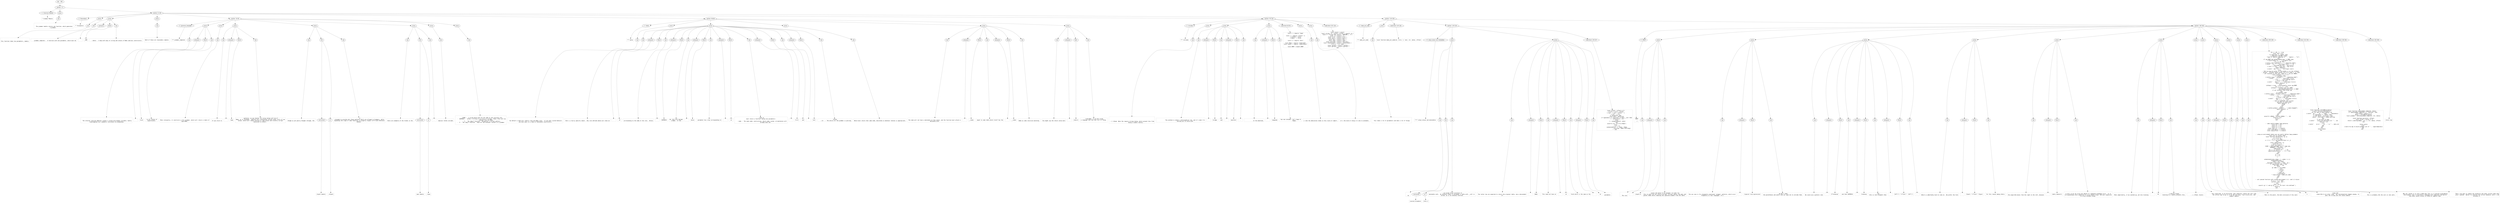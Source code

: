 digraph hierarchy {

node [fontname=Helvetica]
edge [style=dashed]

doc_0 [label="doc - 365"]


doc_0 -> { section_1}
{rank=same; section_1}

section_1 [label="section: 1-5"]


section_1 -> { header_2 prose_3 section_4}
{rank=same; header_2 prose_3 section_4}

header_2 [label="1 : Grammar Module"]

prose_3 [label="prose"]

section_4 [label="section: 6-118"]


header_2 -> leaf_5
leaf_5  [color=Gray,shape=rectangle,fontname=Inconsolata,label="* Grammar Module"]
prose_3 -> { raw_6}
{rank=same; raw_6}

raw_6 [label="raw"]


raw_6 -> leaf_7
leaf_7  [color=Gray,shape=rectangle,fontname=Inconsolata,label="

  The grammar module returns one function, which generates
a grammar. 
"]
section_4 -> { header_8 prose_9 prose_10 prose_11 section_12 section_13 section_14 section_15}
{rank=same; header_8 prose_9 prose_10 prose_11 section_12 section_13 section_14 section_15}

header_8 [label="2 : Parameters"]

prose_9 [label="prose"]

prose_10 [label="prose"]

prose_11 [label="prose"]

section_12 [label="section: 16-45"]

section_13 [label="section: 46-69"]

section_14 [label="section: 70-118"]

section_15 [label="section: 119-159"]


header_8 -> leaf_16
leaf_16  [color=Gray,shape=rectangle,fontname=Inconsolata,label="** Parameters"]
prose_9 -> { raw_17}
{rank=same; raw_17}

raw_17 [label="raw"]


raw_17 -> leaf_18
leaf_18  [color=Gray,shape=rectangle,fontname=Inconsolata,label="

This function takes two parameters, namely:
"]
prose_10 -> { raw_19 prespace_20 literal_21 raw_22}
{rank=same; raw_19 prespace_20 literal_21 raw_22}

raw_19 [label="raw"]

prespace_20 [label="prespace"]

literal_21 [label="literal"]

raw_22 [label="raw"]


raw_19 -> leaf_23
leaf_23  [color=Gray,shape=rectangle,fontname=Inconsolata,label="
  - grammar_template :  A function with one parameter, which must be"]
prespace_20 -> leaf_24
leaf_24  [color=Gray,shape=rectangle,fontname=Inconsolata,label=" "]
literal_21 -> leaf_25
leaf_25  [color=Gray,shape=rectangle,fontname=Inconsolata,label="_ENV"]
raw_22 -> leaf_26
leaf_26  [color=Gray,shape=rectangle,fontname=Inconsolata,label=".
  - metas :  A map with keys of string and values of Node subclass constructors.
"]
prose_11 -> { raw_27}
{rank=same; raw_27}

raw_27 [label="raw"]


raw_27 -> leaf_28
leaf_28  [color=Gray,shape=rectangle,fontname=Inconsolata,label="
Both of these are reasonably complex.

"]
section_12 -> { header_29 prose_30 prose_31 prose_32 prose_33 prose_34 prose_35 prose_36}
{rank=same; header_29 prose_30 prose_31 prose_32 prose_33 prose_34 prose_35 prose_36}

header_29 [label="3 : grammar_template"]

prose_30 [label="prose"]

prose_31 [label="prose"]

prose_32 [label="prose"]

prose_33 [label="prose"]

prose_34 [label="prose"]

prose_35 [label="prose"]

prose_36 [label="prose"]


header_29 -> leaf_37
leaf_37  [color=Gray,shape=rectangle,fontname=Inconsolata,label="*** grammar_template"]
prose_30 -> { raw_38 prespace_39 literal_40 raw_41}
{rank=same; raw_38 prespace_39 literal_40 raw_41}

raw_38 [label="raw"]

prespace_39 [label="prespace"]

literal_40 [label="literal"]

raw_41 [label="raw"]


raw_38 -> leaf_42
leaf_42  [color=Gray,shape=rectangle,fontname=Inconsolata,label="

  The internal function @define creates a custom environment variable, neatly
sidestepping lua's pedantic insistance on prepending"]
prespace_39 -> leaf_43
leaf_43  [color=Gray,shape=rectangle,fontname=Inconsolata,label=" "]
literal_40 -> leaf_44
leaf_44  [color=Gray,shape=rectangle,fontname=Inconsolata,label="local"]
raw_41 -> leaf_45
leaf_45  [color=Gray,shape=rectangle,fontname=Inconsolata,label=" to all values of 
significance. 
"]
prose_31 -> { raw_46}
{rank=same; raw_46}

raw_46 [label="raw"]


raw_46 -> leaf_47
leaf_47  [color=Gray,shape=rectangle,fontname=Inconsolata,label="
More relevantly, it constructs a full grammar, which will return a table of
type Node. 
"]
prose_32 -> { raw_48 prespace_49 literal_50 raw_51}
{rank=same; raw_48 prespace_49 literal_50 raw_51}

raw_48 [label="raw"]

prespace_49 [label="prespace"]

literal_50 [label="literal"]

raw_51 [label="raw"]


raw_48 -> leaf_52
leaf_52  [color=Gray,shape=rectangle,fontname=Inconsolata,label="
If you stick to"]
prespace_49 -> leaf_53
leaf_53  [color=Gray,shape=rectangle,fontname=Inconsolata,label=" "]
literal_50 -> leaf_54
leaf_54  [color=Gray,shape=rectangle,fontname=Inconsolata,label="lpeg"]
raw_51 -> leaf_55
leaf_55  [color=Gray,shape=rectangle,fontname=Inconsolata,label=" patterns, as you should, all array values will be of
Node, as is intended.  Captures will interpolate various other sorts of Lua
values, which will induce halting in some places and silently corrupt
execution in others. 
"]
prose_33 -> { raw_56 link_57 raw_58}
{rank=same; raw_56 link_57 raw_58}

raw_56 [label="raw"]

link_57 [label="link"]

raw_58 [label="raw"]


raw_56 -> leaf_59
leaf_59  [color=Gray,shape=rectangle,fontname=Inconsolata,label="
Though as yet poorly thought through, the "]
link_57 -> { anchortext_60 url_61}
{rank=same; anchortext_60 url_61}

anchortext_60 [label="anchortext"]

url_61 [label="url"]


anchortext_60 -> leaf_62
leaf_62  [color=Gray,shape=rectangle,fontname=Inconsolata,label="elpatt module"]
url_61 -> leaf_63
leaf_63  [color=Gray,shape=rectangle,fontname=Inconsolata,label="./elpatt"]
raw_58 -> leaf_64
leaf_64  [color=Gray,shape=rectangle,fontname=Inconsolata,label=" is
intended to provide only those patterns which are allowed in Grammars, while
expanding the scope of some favorites to properly respect utf-8 and otherwise
behave. 
"]
prose_34 -> { raw_65 link_66 raw_67}
{rank=same; raw_65 link_66 raw_67}

raw_65 [label="raw"]

link_66 [label="link"]

raw_67 [label="raw"]


raw_65 -> leaf_68
leaf_68  [color=Gray,shape=rectangle,fontname=Inconsolata,label="
There are examples of the format in the "]
link_66 -> { anchortext_69 url_70}
{rank=same; anchortext_69 url_70}

anchortext_69 [label="anchortext"]

url_70 [label="url"]


anchortext_69 -> leaf_71
leaf_71  [color=Gray,shape=rectangle,fontname=Inconsolata,label="spec module"]
url_70 -> leaf_72
leaf_72  [color=Gray,shape=rectangle,fontname=Inconsolata,label="./spec"]
raw_67 -> leaf_73
leaf_73  [color=Gray,shape=rectangle,fontname=Inconsolata,label=".
"]
prose_35 -> { raw_74}
{rank=same; raw_74}

raw_74 [label="raw"]


raw_74 -> leaf_75
leaf_75  [color=Gray,shape=rectangle,fontname=Inconsolata,label="
Special fields include:
"]
prose_36 -> { raw_76}
{rank=same; raw_76}

raw_76 [label="raw"]


raw_76 -> leaf_77
leaf_77  [color=Gray,shape=rectangle,fontname=Inconsolata,label="
  -  START :  a string which must be the same as the starting rule.
  -  SUPPRESS :  either a string or an array of strings. These rules will be
                 removed from the Node. 
  -  P :  The lpeg P function.  Recognizes a certain pattern.
  -  V :  The lpeg V function.  Used for non-terminal rvalues in a grammar. 

"]
section_13 -> { header_78 prose_79 prose_80 prose_81 prose_82 prose_83}
{rank=same; header_78 prose_79 prose_80 prose_81 prose_82 prose_83}

header_78 [label="3 : metas"]

prose_79 [label="prose"]

prose_80 [label="prose"]

prose_81 [label="prose"]

prose_82 [label="prose"]

prose_83 [label="prose"]


header_78 -> leaf_84
leaf_84  [color=Gray,shape=rectangle,fontname=Inconsolata,label="*** metas"]
prose_79 -> { raw_85}
{rank=same; raw_85}

raw_85 [label="raw"]


raw_85 -> leaf_86
leaf_86  [color=Gray,shape=rectangle,fontname=Inconsolata,label="

  By default a node will inherit from the Node class.  If you want custom behavior,
you must pass in a table of metatable constructors.
"]
prose_80 -> { raw_87 prespace_88 literal_89 raw_90 prespace_91 literal_92 raw_93 prespace_94 literal_95 raw_96 prespace_97 literal_98 raw_99 prespace_100 literal_101 raw_102 prespace_103 literal_104 raw_105}
{rank=same; raw_87 prespace_88 literal_89 raw_90 prespace_91 literal_92 raw_93 prespace_94 literal_95 raw_96 prespace_97 literal_98 raw_99 prespace_100 literal_101 raw_102 prespace_103 literal_104 raw_105}

raw_87 [label="raw"]

prespace_88 [label="prespace"]

literal_89 [label="literal"]

raw_90 [label="raw"]

prespace_91 [label="prespace"]

literal_92 [label="literal"]

raw_93 [label="raw"]

prespace_94 [label="prespace"]

literal_95 [label="literal"]

raw_96 [label="raw"]

prespace_97 [label="prespace"]

literal_98 [label="literal"]

raw_99 [label="raw"]

prespace_100 [label="prespace"]

literal_101 [label="literal"]

raw_102 [label="raw"]

prespace_103 [label="prespace"]

literal_104 [label="literal"]

raw_105 [label="raw"]


raw_87 -> leaf_106
leaf_106  [color=Gray,shape=rectangle,fontname=Inconsolata,label="
That's a fairly specific beast.  Any rule defined above will have an"]
prespace_88 -> leaf_107
leaf_107  [color=Gray,shape=rectangle,fontname=Inconsolata,label=" "]
literal_89 -> leaf_108
leaf_108  [color=Gray,shape=rectangle,fontname=Inconsolata,label="id"]
raw_90 -> leaf_109
leaf_109  [color=Gray,shape=rectangle,fontname=Inconsolata,label="
corresonding to the name of the rule.  Unless"]
prespace_91 -> leaf_110
leaf_110  [color=Gray,shape=rectangle,fontname=Inconsolata,label=" "]
literal_92 -> leaf_111
leaf_111  [color=Gray,shape=rectangle,fontname=Inconsolata,label="SUPPRESS"]
raw_93 -> leaf_112
leaf_112  [color=Gray,shape=rectangle,fontname=Inconsolata,label="ed, this will become
a Node.  If the"]
prespace_94 -> leaf_113
leaf_113  [color=Gray,shape=rectangle,fontname=Inconsolata,label=" "]
literal_95 -> leaf_114
leaf_114  [color=Gray,shape=rectangle,fontname=Inconsolata,label="metas"]
raw_96 -> leaf_115
leaf_115  [color=Gray,shape=rectangle,fontname=Inconsolata,label=" parameter has a key corresponding to"]
prespace_97 -> leaf_116
leaf_116  [color=Gray,shape=rectangle,fontname=Inconsolata,label=" "]
literal_98 -> leaf_117
leaf_117  [color=Gray,shape=rectangle,fontname=Inconsolata,label="id"]
raw_99 -> leaf_118
leaf_118  [color=Gray,shape=rectangle,fontname=Inconsolata,label=", then it
must return a function taking two parameters:
   
   - node :  The node under construction, which under normal circumstances will
             already have the"]
prespace_100 -> leaf_119
leaf_119  [color=Gray,shape=rectangle,fontname=Inconsolata,label=" "]
literal_101 -> leaf_120
leaf_120  [color=Gray,shape=rectangle,fontname=Inconsolata,label="first"]
raw_102 -> leaf_121
leaf_121  [color=Gray,shape=rectangle,fontname=Inconsolata,label=" and"]
prespace_103 -> leaf_122
leaf_122  [color=Gray,shape=rectangle,fontname=Inconsolata,label=" "]
literal_104 -> leaf_123
leaf_123  [color=Gray,shape=rectangle,fontname=Inconsolata,label="last"]
raw_105 -> leaf_124
leaf_124  [color=Gray,shape=rectangle,fontname=Inconsolata,label=" fields.
   - str  :  The entire str the grammar is parsing.
"]
prose_81 -> { raw_125}
{rank=same; raw_125}

raw_125 [label="raw"]


raw_125 -> leaf_126
leaf_126  [color=Gray,shape=rectangle,fontname=Inconsolata,label="
Which must return that same node, decorated in whatever fashion is appropriate.
"]
prose_82 -> { raw_127 prespace_128 literal_129 raw_130 prespace_131 literal_132 raw_133}
{rank=same; raw_127 prespace_128 literal_129 raw_130 prespace_131 literal_132 raw_133}

raw_127 [label="raw"]

prespace_128 [label="prespace"]

literal_129 [label="literal"]

raw_130 [label="raw"]

prespace_131 [label="prespace"]

literal_132 [label="literal"]

raw_133 [label="raw"]


raw_127 -> leaf_134
leaf_134  [color=Gray,shape=rectangle,fontname=Inconsolata,label="
The node will not have a metatable at this point, and the function must attach a
metatable with"]
prespace_128 -> leaf_135
leaf_135  [color=Gray,shape=rectangle,fontname=Inconsolata,label=" "]
literal_129 -> leaf_136
leaf_136  [color=Gray,shape=rectangle,fontname=Inconsolata,label="__index"]
raw_130 -> leaf_137
leaf_137  [color=Gray,shape=rectangle,fontname=Inconsolata,label=" equal to some table which itself has the"]
prespace_131 -> leaf_138
leaf_138  [color=Gray,shape=rectangle,fontname=Inconsolata,label=" "]
literal_132 -> leaf_139
leaf_139  [color=Gray,shape=rectangle,fontname=Inconsolata,label="__index"]
raw_133 -> leaf_140
leaf_140  [color=Gray,shape=rectangle,fontname=Inconsolata,label="
Node as some recursive backstop.
"]
prose_83 -> { raw_141 prespace_142 italic_143 raw_144}
{rank=same; raw_141 prespace_142 italic_143 raw_144}

raw_141 [label="raw"]

prespace_142 [label="prespace"]

italic_143 [label="italic"]

raw_144 [label="raw"]


raw_141 -> leaf_145
leaf_145  [color=Gray,shape=rectangle,fontname=Inconsolata,label="
You might say the return value must"]
prespace_142 -> leaf_146
leaf_146  [color=Gray,shape=rectangle,fontname=Inconsolata,label=" "]
italic_143 -> leaf_147
leaf_147  [color=Gray,shape=rectangle,fontname=Inconsolata,label="inherit"]
raw_144 -> leaf_148
leaf_148  [color=Gray,shape=rectangle,fontname=Inconsolata,label=" from Node, if we were using
a language that did that sort of thing. 

"]
section_14 -> { header_149 prose_150 prose_151 prose_152 codeblock_153 prose_154 prose_155 codeblock_156}
{rank=same; header_149 prose_150 prose_151 prose_152 codeblock_153 prose_154 prose_155 codeblock_156}

header_149 [label="3 : includes"]

prose_150 [label="prose"]

prose_151 [label="prose"]

prose_152 [label="prose"]

codeblock_153 [label="code block 82-95"]

prose_154 [label="prose"]

prose_155 [label="prose"]

codeblock_156 [label="code block 101-116"]


header_149 -> leaf_157
leaf_157  [color=Gray,shape=rectangle,fontname=Inconsolata,label="*** includes"]
prose_150 -> { raw_158}
{rank=same; raw_158}

raw_158 [label="raw"]


raw_158 -> leaf_159
leaf_159  [color=Gray,shape=rectangle,fontname=Inconsolata,label="


- [ ] #todo  Note the require strings below, which prevent this from
             being a usable library. 
"]
prose_151 -> { raw_160 prespace_161 literal_162 raw_163 prespace_164 literal_165 raw_166}
{rank=same; raw_160 prespace_161 literal_162 raw_163 prespace_164 literal_165 raw_166}

raw_160 [label="raw"]

prespace_161 [label="prespace"]

literal_162 [label="literal"]

raw_163 [label="raw"]

prespace_164 [label="prespace"]

literal_165 [label="literal"]

raw_166 [label="raw"]


raw_160 -> leaf_167
leaf_167  [color=Gray,shape=rectangle,fontname=Inconsolata,label="
             The problem is almost a philosophical one, and it's what I'm
             setting out to solve with"]
prespace_161 -> leaf_168
leaf_168  [color=Gray,shape=rectangle,fontname=Inconsolata,label=" "]
literal_162 -> leaf_169
leaf_169  [color=Gray,shape=rectangle,fontname=Inconsolata,label="bridge"]
raw_163 -> leaf_170
leaf_170  [color=Gray,shape=rectangle,fontname=Inconsolata,label=" and"]
prespace_164 -> leaf_171
leaf_171  [color=Gray,shape=rectangle,fontname=Inconsolata,label=" "]
literal_165 -> leaf_172
leaf_172  [color=Gray,shape=rectangle,fontname=Inconsolata,label="manifest"]
raw_166 -> leaf_173
leaf_173  [color=Gray,shape=rectangle,fontname=Inconsolata,label=". 
"]
prose_152 -> { raw_174 prespace_175 literal_176 raw_177}
{rank=same; raw_174 prespace_175 literal_176 raw_177}

raw_174 [label="raw"]

prespace_175 [label="prespace"]

literal_176 [label="literal"]

raw_177 [label="raw"]


raw_174 -> leaf_178
leaf_178  [color=Gray,shape=rectangle,fontname=Inconsolata,label="
             In the meantime,"]
prespace_175 -> leaf_179
leaf_179  [color=Gray,shape=rectangle,fontname=Inconsolata,label=" "]
literal_176 -> leaf_180
leaf_180  [color=Gray,shape=rectangle,fontname=Inconsolata,label="lpegnode"]
raw_177 -> leaf_181
leaf_181  [color=Gray,shape=rectangle,fontname=Inconsolata,label=" has one consumer. Let's keep it
             happy. 
"]
codeblock_153 -> leaf_182
leaf_182  [color=Gray,shape=rectangle,fontname=Inconsolata,label="local L = require \"lpeg\"

local s = require \"status\" ()
s.verbose = false
s.angry   = false

local a = require \"ansi\"

local Node = require \"node/node\"
local elpatt = require \"node/elpatt\"

local DROP = elpatt.DROP"]
prose_154 -> { raw_183}
{rank=same; raw_183}

raw_183 [label="raw"]


raw_183 -> leaf_184
leaf_184  [color=Gray,shape=rectangle,fontname=Inconsolata,label="
I like the dedication shown in this style of import.
"]
prose_155 -> { raw_185}
{rank=same; raw_185}

raw_185 [label="raw"]


raw_185 -> leaf_186
leaf_186  [color=Gray,shape=rectangle,fontname=Inconsolata,label="
It's the kind of thing I'd like to automate. 
"]
codeblock_156 -> leaf_187
leaf_187  [color=Gray,shape=rectangle,fontname=Inconsolata,label="local assert = assert
local string, io = assert( string ), assert( io )
local V = string.sub( assert( _VERSION ), -4 )
local _G = assert( _G )
local error = assert( error )
local pairs = assert( pairs )
local next = assert( next )
local type = assert( type )
local tostring = assert( tostring )
local setmetatable = assert( setmetatable )
if V == \" 5.1\" then
   local setfenv = assert( setfenv )
   local getfenv = assert( getfenv )
end"]
section_15 -> { header_188 prose_189 codeblock_190 section_191 section_192}
{rank=same; header_188 prose_189 codeblock_190 section_191 section_192}

header_188 [label="3 : make_ast_node"]

prose_189 [label="prose"]

codeblock_190 [label="code block 124-126"]

section_191 [label="section: 129-159"]

section_192 [label="section: 160-365"]


header_188 -> leaf_193
leaf_193  [color=Gray,shape=rectangle,fontname=Inconsolata,label="*** make_ast_node"]
prose_189 -> { raw_194}
{rank=same; raw_194}

raw_194 [label="raw"]


raw_194 -> leaf_195
leaf_195  [color=Gray,shape=rectangle,fontname=Inconsolata,label="

  This takes a lot of parameters and does a lot of things. 

"]
codeblock_190 -> leaf_196
leaf_196  [color=Gray,shape=rectangle,fontname=Inconsolata,label="local function make_ast_node(id, first, t, last, str, metas, offset)"]
section_191 -> { header_197 prose_198 prose_199 codeblock_200}
{rank=same; header_197 prose_198 prose_199 codeblock_200}

header_197 [label="4 : setup values and metatables"]

prose_198 [label="prose"]

prose_199 [label="prose"]

codeblock_200 [label="code block 139-157"]


header_197 -> leaf_201
leaf_201  [color=Gray,shape=rectangle,fontname=Inconsolata,label="**** setup values and metatables"]
prose_198 -> { raw_202 link_203 raw_204}
{rank=same; raw_202 link_203 raw_204}

raw_202 [label="raw"]

link_203 [label="link"]

raw_204 [label="raw"]


raw_202 -> leaf_205
leaf_205  [color=Gray,shape=rectangle,fontname=Inconsolata,label="

  As "]
link_203 -> { anchortext_206 url_207}
{rank=same; anchortext_206 url_207}

anchortext_206 [label="anchortext"]

url_207 [label="url"]


anchortext_206 -> leaf_208
leaf_208  [color=Gray,shape=rectangle,fontname=Inconsolata,label="covered elsewhere"]
url_207 -> leaf_209
leaf_209  [color=Gray,shape=rectangle,fontname=Inconsolata,label="httk://"]
raw_204 -> leaf_210
leaf_210  [color=Gray,shape=rectangle,fontname=Inconsolata,label=", we accept three varieties of
metatable verb.  An ordinary table is assigned; a table with __call is 
called, as is an ordinary function.
"]
prose_199 -> { raw_211 prespace_212 literal_213 raw_214 prespace_215 literal_216 raw_217 prespace_218 literal_219 raw_220}
{rank=same; raw_211 prespace_212 literal_213 raw_214 prespace_215 literal_216 raw_217 prespace_218 literal_219 raw_220}

raw_211 [label="raw"]

prespace_212 [label="prespace"]

literal_213 [label="literal"]

raw_214 [label="raw"]

prespace_215 [label="prespace"]

literal_216 [label="literal"]

raw_217 [label="raw"]

prespace_218 [label="prespace"]

literal_219 [label="literal"]

raw_220 [label="raw"]


raw_211 -> leaf_221
leaf_221  [color=Gray,shape=rectangle,fontname=Inconsolata,label="
The latter two are expected to return the original table, now a descendent
of"]
prespace_212 -> leaf_222
leaf_222  [color=Gray,shape=rectangle,fontname=Inconsolata,label=" "]
literal_213 -> leaf_223
leaf_223  [color=Gray,shape=rectangle,fontname=Inconsolata,label="Node"]
raw_214 -> leaf_224
leaf_224  [color=Gray,shape=rectangle,fontname=Inconsolata,label=".  This need not have an"]
prespace_215 -> leaf_225
leaf_225  [color=Gray,shape=rectangle,fontname=Inconsolata,label=" "]
literal_216 -> leaf_226
leaf_226  [color=Gray,shape=rectangle,fontname=Inconsolata,label="id"]
raw_217 -> leaf_227
leaf_227  [color=Gray,shape=rectangle,fontname=Inconsolata,label=" field which is the same as the"]
prespace_218 -> leaf_228
leaf_228  [color=Gray,shape=rectangle,fontname=Inconsolata,label=" "]
literal_219 -> leaf_229
leaf_229  [color=Gray,shape=rectangle,fontname=Inconsolata,label="id"]
raw_220 -> leaf_230
leaf_230  [color=Gray,shape=rectangle,fontname=Inconsolata,label="
parameter.
"]
codeblock_200 -> leaf_231
leaf_231  [color=Gray,shape=rectangle,fontname=Inconsolata,label="   local offset = offset or 0
   t.first = first + offset
   t.last  = last + offset - 1
   t.str   = str
   if metas[id] then
      local meta = metas[id]
      if type(meta) == \"function\" or meta.__call then
        t = metas[id](t, str)
      else
        t = setmetatable(t, meta)
      end
      assert(t.id, \"no id on Node\")
   else
      t.id = id
       setmetatable(t, {__index = Node,
                     __tostring = Node.toString})
   end"]
section_192 -> { header_232 prose_233 prose_234 prose_235 prose_236 prose_237 prose_238 prose_239 prose_240 prose_241 prose_242 prose_243 prose_244 codeblock_245 codeblock_246 codeblock_247 codeblock_248}
{rank=same; header_232 prose_233 prose_234 prose_235 prose_236 prose_237 prose_238 prose_239 prose_240 prose_241 prose_242 prose_243 prose_244 codeblock_245 codeblock_246 codeblock_247 codeblock_248}

header_232 [label="4 : DROP"]

prose_233 [label="prose"]

prose_234 [label="prose"]

prose_235 [label="prose"]

prose_236 [label="prose"]

prose_237 [label="prose"]

prose_238 [label="prose"]

prose_239 [label="prose"]

prose_240 [label="prose"]

prose_241 [label="prose"]

prose_242 [label="prose"]

prose_243 [label="prose"]

prose_244 [label="prose"]

codeblock_245 [label="code block 204-320"]

codeblock_246 [label="code block 322-341"]

codeblock_247 [label="code block 344-361"]

codeblock_248 [label="code block 363-365"]


header_232 -> leaf_249
leaf_249  [color=Gray,shape=rectangle,fontname=Inconsolata,label=" DROP

  T"]
prose_233 -> { raw_250 prespace_251 literal_252 raw_253}
{rank=same; raw_250 prespace_251 literal_252 raw_253}

raw_250 [label="raw"]

prespace_251 [label="prespace"]

literal_252 [label="literal"]

raw_253 [label="raw"]


raw_250 -> leaf_254
leaf_254  [color=Gray,shape=rectangle,fontname=Inconsolata,label="

  The rule"]
prespace_251 -> leaf_255
leaf_255  [color=Gray,shape=rectangle,fontname=Inconsolata,label=" "]
literal_252 -> leaf_256
leaf_256  [color=Gray,shape=rectangle,fontname=Inconsolata,label="elpatt.D"]
raw_253 -> leaf_257
leaf_257  [color=Gray,shape=rectangle,fontname=Inconsolata,label=" causes the match to be dropped. In order for
this to give use the results we want, we must adjust the peer and
parent nodes while removing the captured element from the table. 
"]
prose_234 -> { raw_258 prespace_259 literal_260 raw_261}
{rank=same; raw_258 prespace_259 literal_260 raw_261}

raw_258 [label="raw"]

prespace_259 [label="prespace"]

literal_260 [label="literal"]

raw_261 [label="raw"]


raw_258 -> leaf_262
leaf_262  [color=Gray,shape=rectangle,fontname=Inconsolata,label="
The use case is for eloquently expressed 'wrapper' patterns, which occur
frequently in real languages. In a"]
prespace_259 -> leaf_263
leaf_263  [color=Gray,shape=rectangle,fontname=Inconsolata,label=" "]
literal_260 -> leaf_264
leaf_264  [color=Gray,shape=rectangle,fontname=Inconsolata,label="(typical lisp expression)"]
raw_261 -> leaf_265
leaf_265  [color=Gray,shape=rectangle,fontname=Inconsolata,label=" we don't need
the parentheses and would like our span not to include them.
"]
prose_235 -> { raw_266 prespace_267 literal_268 raw_269 prespace_270 literal_271 raw_272 prespace_273 literal_274 raw_275}
{rank=same; raw_266 prespace_267 literal_268 raw_269 prespace_270 literal_271 raw_272 prespace_273 literal_274 raw_275}

raw_266 [label="raw"]

prespace_267 [label="prespace"]

literal_268 [label="literal"]

raw_269 [label="raw"]

prespace_270 [label="prespace"]

literal_271 [label="literal"]

raw_272 [label="raw"]

prespace_273 [label="prespace"]

literal_274 [label="literal"]

raw_275 [label="raw"]


raw_266 -> leaf_276
leaf_276  [color=Gray,shape=rectangle,fontname=Inconsolata,label="
We could use a pattern like"]
prespace_267 -> leaf_277
leaf_277  [color=Gray,shape=rectangle,fontname=Inconsolata,label=" "]
literal_268 -> leaf_278
leaf_278  [color=Gray,shape=rectangle,fontname=Inconsolata,label="V\"formwrap\""]
raw_269 -> leaf_279
leaf_279  [color=Gray,shape=rectangle,fontname=Inconsolata,label=" and then SUPPRESS"]
prespace_270 -> leaf_280
leaf_280  [color=Gray,shape=rectangle,fontname=Inconsolata,label=" "]
literal_271 -> leaf_281
leaf_281  [color=Gray,shape=rectangle,fontname=Inconsolata,label="formwrap"]
raw_272 -> leaf_282
leaf_282  [color=Gray,shape=rectangle,fontname=Inconsolata,label=", but
this is less eloquent than"]
prespace_273 -> leaf_283
leaf_283  [color=Gray,shape=rectangle,fontname=Inconsolata,label=" "]
literal_274 -> leaf_284
leaf_284  [color=Gray,shape=rectangle,fontname=Inconsolata,label="D(P\"(\") * V\"form\" *  D(P\")\")"]
raw_275 -> leaf_285
leaf_285  [color=Gray,shape=rectangle,fontname=Inconsolata,label=". 
"]
prose_236 -> { raw_286 prespace_287 literal_288 raw_289}
{rank=same; raw_286 prespace_287 literal_288 raw_289}

raw_286 [label="raw"]

prespace_287 [label="prespace"]

literal_288 [label="literal"]

raw_289 [label="raw"]


raw_286 -> leaf_290
leaf_290  [color=Gray,shape=rectangle,fontname=Inconsolata,label="
Which is admittedly hard to look at.  We prefer the form"]
prespace_287 -> leaf_291
leaf_291  [color=Gray,shape=rectangle,fontname=Inconsolata,label=""]
literal_288 -> leaf_292
leaf_292  [color=Gray,shape=rectangle,fontname=Inconsolata,label="D(pal) * V\"form\" * D(par)"]
raw_289 -> leaf_293
leaf_293  [color=Gray,shape=rectangle,fontname=Inconsolata,label=" for this reason among others.
"]
prose_237 -> { raw_294 prespace_295 literal_296 raw_297}
{rank=same; raw_294 prespace_295 literal_296 raw_297}

raw_294 [label="raw"]

prespace_295 [label="prespace"]

literal_296 [label="literal"]

raw_297 [label="raw"]


raw_294 -> leaf_298
leaf_298  [color=Gray,shape=rectangle,fontname=Inconsolata,label="
The algorithm moves from the right to the left, because"]
prespace_295 -> leaf_299
leaf_299  [color=Gray,shape=rectangle,fontname=Inconsolata,label=" "]
literal_296 -> leaf_300
leaf_300  [color=Gray,shape=rectangle,fontname=Inconsolata,label="table.remove(t)"]
raw_297 -> leaf_301
leaf_301  [color=Gray,shape=rectangle,fontname=Inconsolata,label="
is O(1) so we can strip any amount of rightward droppage first.  It is
correspondingly more expensive to strip middle drops, and most expensive
to strip leftmost drops.
"]
prose_238 -> { raw_302 prespace_303 literal_304 raw_305}
{rank=same; raw_302 prespace_303 literal_304 raw_305}

raw_302 [label="raw"]

prespace_303 [label="prespace"]

literal_304 [label="literal"]

raw_305 [label="raw"]


raw_302 -> leaf_306
leaf_306  [color=Gray,shape=rectangle,fontname=Inconsolata,label="
More importantly, if we counted up, we'd be tracking"]
prespace_303 -> leaf_307
leaf_307  [color=Gray,shape=rectangle,fontname=Inconsolata,label=" "]
literal_304 -> leaf_308
leaf_308  [color=Gray,shape=rectangle,fontname=Inconsolata,label="#t"]
raw_305 -> leaf_309
leaf_309  [color=Gray,shape=rectangle,fontname=Inconsolata,label=", a moving target.
Counting to 1 neatly prevents this.
"]
prose_239 -> { raw_310}
{rank=same; raw_310}

raw_310 [label="raw"]


raw_310 -> leaf_311
leaf_311  [color=Gray,shape=rectangle,fontname=Inconsolata,label="
   -  [ ] #Todo :Faster:
"]
prose_240 -> { raw_312}
{rank=same; raw_312}

raw_312 [label="raw"]


raw_312 -> leaf_313
leaf_313  [color=Gray,shape=rectangle,fontname=Inconsolata,label="
     -  This algorithm, as we discussed, goes quadratic toward the left side.
        The correct way to go is if we see any drop, flip a dirty bit, and 
        compact upward.
"]
prose_241 -> { raw_314 prespace_315 literal_316 raw_317}
{rank=same; raw_314 prespace_315 literal_316 raw_317}

raw_314 [label="raw"]

prespace_315 [label="prespace"]

literal_316 [label="literal"]

raw_317 [label="raw"]


raw_314 -> leaf_318
leaf_318  [color=Gray,shape=rectangle,fontname=Inconsolata,label="
     -  More to the point, the mere inclusion of this much"]
prespace_315 -> leaf_319
leaf_319  [color=Gray,shape=rectangle,fontname=Inconsolata,label=" "]
literal_316 -> leaf_320
leaf_320  [color=Gray,shape=rectangle,fontname=Inconsolata,label="s:"]
raw_317 -> leaf_321
leaf_321  [color=Gray,shape=rectangle,fontname=Inconsolata,label=" slows the 
        algorithm to an utter crawl. The concatenations happen anyway, to
        pass the string into the status module.
"]
prose_242 -> { raw_322}
{rank=same; raw_322}

raw_322 [label="raw"]


raw_322 -> leaf_323
leaf_323  [color=Gray,shape=rectangle,fontname=Inconsolata,label="
        This is probably 10x the cost in real work.
"]
prose_243 -> { raw_324}
{rank=same; raw_324}

raw_324 [label="raw"]


raw_324 -> leaf_325
leaf_325  [color=Gray,shape=rectangle,fontname=Inconsolata,label="
        Why am I doing it in such a dumb way? This is a literate programming
        environment, and I'm building a language with templates and macros
        and other useful access to state at compile time.
"]
prose_244 -> { raw_326}
{rank=same; raw_326}

raw_326 [label="raw"]


raw_326 -> leaf_327
leaf_327  [color=Gray,shape=rectangle,fontname=Inconsolata,label="
        That's two ways to remove the verbosity and other printfs when they
        aren't wanted.  Better to simulate the correct behavior until I can
        provide it. 
"]
codeblock_245 -> leaf_328
leaf_328  [color=Gray,shape=rectangle,fontname=Inconsolata,label="   for i = #t, 1, -1 do 
      local cap = t[i] 
      if type(cap) ~= \"table\" then
         s:complain(\"CAPTURE ISSUE\", 
                    \"type of capture subgroup is \" .. type(v) .. \"\\n\")
      end
      if cap.DROP and getmetatable(cap) == DROP then
         s:verb(\"drops in \" .. a.bright(t.id))
         if i == #t then
            s:verb(a.red(\"rightmost\") .. \" remaining node\")
            s:verb(\"  t.$: \" .. tostring(t.last) .. \" Δ: \"
                   .. tostring(cap.last - cap.first))
            t.last = t.last - (cap.last - cap.first)
            table.remove(t)
            s:verb(\"  new t.$: \" .. tostring(t.last))
         else
            -- Here we may be either in the middle or at the leftmost
            -- margin.  Leftmost means either we're at index 1, or that
            -- all children to the left, down to 1, are all DROPs. 
            local leftmost = (i == 1)
            if leftmost then
               s:verb(a.cyan(\"  leftmost\") .. \" remaining node\")
               s:verb(\"    t.^: \" .. tostring(t.first)
                      .. \" D.$: \" .. tostring(cap.last))
               t.first = cap.last
               s:verb(\"    new t.^: \" .. tostring(t.first))
               table.remove(t, 1)
            else
               leftmost = true -- provisionally since cap.DROP
               for j = i, 1, -1 do
                 leftmost = leftmost and t[j].DROP 
                                     and getmetatable(t[j]) == DROP
                 if not leftmost then break end
               end
               if leftmost then
                  s:verb(a.cyan(\"  leftmost inner\") .. \" remaining node\")
                  s:verb(\"    t.^: \" .. tostring(t.first)
                         .. \" D.$: \" .. tostring(cap.last))
                  t.first = cap.last
                  s:verb(\"    new t.^: \" .. tostring(t.first))
                  for j = i, 1, -1 do
                     -- this is quadradic but correct 
                     -- and easy to understand.
                     table.remove(t, j)
                     break
                  end
               else
                  s:verb(a.green(\"  middle\") .. \" node dropped\")
                  table.remove(t, i)
               end
            end
         end
      end 
   end
   assert(t.isNode, \"failed isNode: \" .. id)
   assert(t.str)
   return t
end


-- some useful/common lpeg patterns
local Cp = L.Cp
local Cc = L.Cc
local Ct = L.Ct
local arg1_str = L.Carg(1)
local arg2_metas = L.Carg(2)
local arg3_offset = L.Carg(3)


-- setup an environment where you can easily define lpeg grammars
-- with lots of syntax sugar
local function define(func, g, e)
  g = g or {}
  if e == nil then
    e = V == \" 5.1\" and getfenv(func) or _G
  end
  local suppressed = {}
  local env = {}
  local env_index = {
    START = function(name) g[1] = name end,
    SUPPRESS = function(...)
      suppressed = {}
      for i = 1, select('#', ...) do
        suppressed[select(i, ... )] = true
      end
    end,
    V = L.V,
    P = L.P,
  }

  setmetatable(env_index, { __index = e })
  setmetatable(env, {
    __index = env_index,
    __newindex = function( _, name, val )
      if suppressed[ name ] then
        g[ name ] = val
      else
        g[ name ] = (Cc(name) 
              * Cp() 
              * Ct(val)
              * Cp()
              * arg1_str
              * arg2_metas)
              * arg3_offset / make_ast_node
      end
    end
  })
  -- call passed function with custom environment (5.1- and 5.2-style)
  if V == \" 5.1\" then
    setfenv( func, env )
  end
  func( env )
  assert( g[ 1 ] and g[ g[ 1 ] ], \"no start rule defined\" )
  return g
end"]
codeblock_246 -> leaf_329
leaf_329  [color=Gray,shape=rectangle,fontname=Inconsolata,label="local function refineMetas(metas)
  s:verb(\"refining metatables\")
  for id, meta in pairs(metas) do
    s:verb(\"  id: \" .. id .. \" type: \" .. type(meta))
    if type(meta) == \"table\" then
      if not meta[\"__tostring\"] then
        meta[\"__tostring\"] = Node.toString
      end
      if not meta.id then
        s:verb(\"    inserting metatable id: \" .. id)
        meta.id = id
      else
        s:verb(\"    id of \" .. id .. \" is \" .. meta.id)
      end
    end
  end
  return metas
end"]
codeblock_247 -> leaf_330
leaf_330  [color=Gray,shape=rectangle,fontname=Inconsolata,label="local function new(grammar_template, metas)
  if type(grammar_template) == 'function' then
    local metas = metas or {}
    metas = refineMetas(metas)
    local grammar = define(grammar_template, nil, metas)

    local function parse(str, offset)
      local offset = offset or 0
      return L.match(grammar, str, 1, str, metas, offset)
    end

    return parse
  else
    s:halt(\"no way to build grammar out of \" .. type(template))
  end
end"]
codeblock_248 -> leaf_331
leaf_331  [color=Gray,shape=rectangle,fontname=Inconsolata,label="return new"]

}
